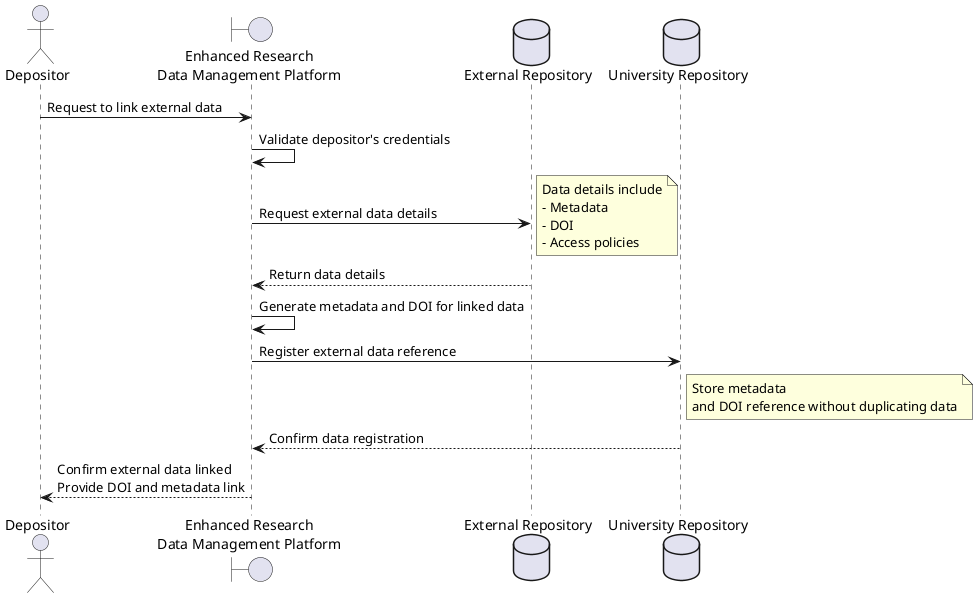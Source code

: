 @startuml
actor Depositor
boundary "Enhanced Research\nData Management Platform" as Platform
database "External Repository" as ExtRepo
database "University Repository" as UniRepo

Depositor -> Platform : Request to link external data
Platform -> Platform : Validate depositor's credentials
Platform -> ExtRepo : Request external data details
note right: Data details include\n- Metadata\n- DOI\n- Access policies
ExtRepo --> Platform : Return data details
Platform -> Platform : Generate metadata and DOI for linked data
Platform -> UniRepo : Register external data reference
note right of UniRepo: Store metadata\nand DOI reference without duplicating data
UniRepo --> Platform : Confirm data registration
Platform --> Depositor : Confirm external data linked\nProvide DOI and metadata link

@enduml